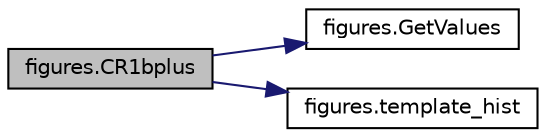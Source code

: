 digraph "figures.CR1bplus"
{
 // INTERACTIVE_SVG=YES
 // LATEX_PDF_SIZE
  edge [fontname="Helvetica",fontsize="10",labelfontname="Helvetica",labelfontsize="10"];
  node [fontname="Helvetica",fontsize="10",shape=record];
  rankdir="LR";
  Node1 [label="figures.CR1bplus",height=0.2,width=0.4,color="black", fillcolor="grey75", style="filled", fontcolor="black",tooltip=" "];
  Node1 -> Node2 [color="midnightblue",fontsize="10",style="solid",fontname="Helvetica"];
  Node2 [label="figures.GetValues",height=0.2,width=0.4,color="black", fillcolor="white", style="filled",URL="$namespacefigures.html#ac41d4d9a2bd79cec2e9c79c766acfdf1",tooltip=" "];
  Node1 -> Node3 [color="midnightblue",fontsize="10",style="solid",fontname="Helvetica"];
  Node3 [label="figures.template_hist",height=0.2,width=0.4,color="black", fillcolor="white", style="filled",URL="$namespacefigures.html#add122a74ca67d638d0fb0b299a4802d7",tooltip=" "];
}
